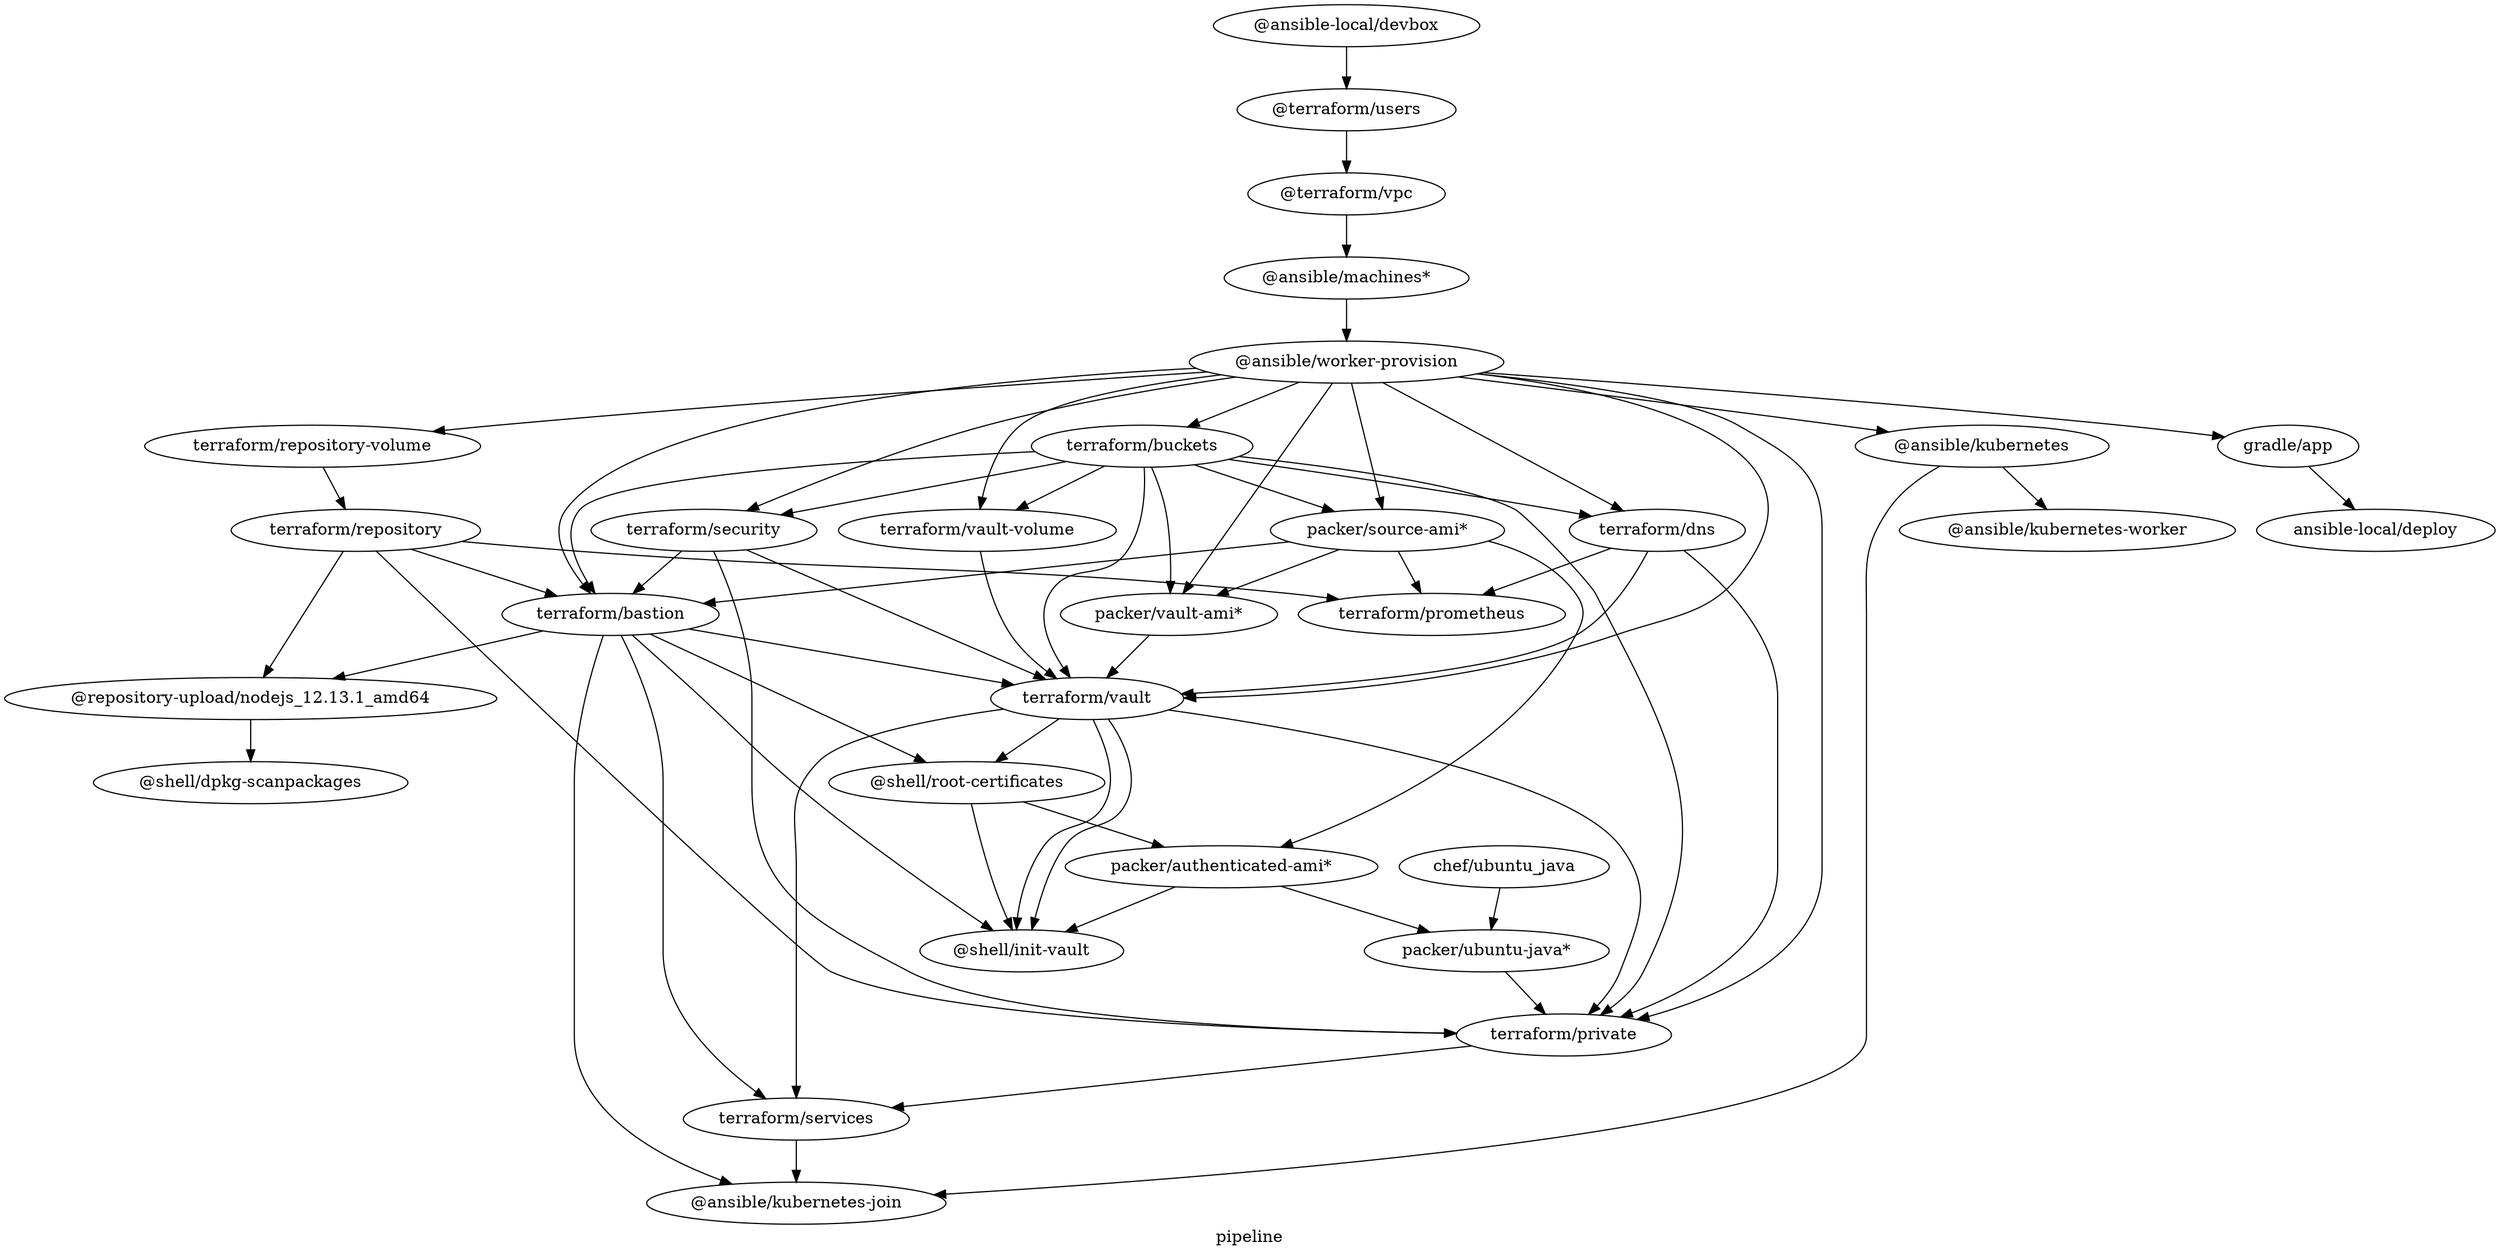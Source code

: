 digraph G {
  label="pipeline";
  rankdir=TB;



"packer/source-ami*" -> { "terraform/bastion";
                          "packer/vault-ami*"
                        }

"terraform/bastion" -> "@repository-upload/nodejs_12.13.1_amd64"
"terraform/repository" -> "@repository-upload/nodejs_12.13.1_amd64"

"@repository-upload/nodejs_12.13.1_amd64" -> "@shell/dpkg-scanpackages"

"terraform/bastion" -> "@ansible/kubernetes-join";
"terraform/services" -> "@ansible/kubernetes-join";
"@ansible/kubernetes" -> "@ansible/kubernetes-join";

"@ansible/worker-provision" -> "terraform/repository-volume" -> "terraform/repository";

"terraform/repository" -> {
  "terraform/bastion";
  "terraform/private";
  "terraform/prometheus";
}

"gradle/app" -> "ansible-local/deploy";
"@ansible/kubernetes" -> "@ansible/kubernetes-worker";
"@ansible/worker-provision" -> {
  "gradle/app";
  "@ansible/kubernetes";
  "terraform/buckets";
  "terraform/vault";
  "terraform/dns";
  "terraform/bastion";
  "terraform/vault-volume";
  "packer/source-ami*";
  "terraform/security";
  "terraform/private";
  "packer/vault-ami*"
}

"terraform/buckets" -> {
  "terraform/vault";
  "terraform/dns";
  "terraform/bastion";
  "terraform/vault-volume";
  "packer/source-ami*";
  "terraform/security";
  "terraform/private";
  "packer/vault-ami*"
}

"packer/vault-ami*" -> "terraform/vault"

"@terraform/vpc" -> "@ansible/machines*" -> "@ansible/worker-provision"

"terraform/vault" -> "terraform/private";

{ "terraform/vault";
"terraform/bastion";
"terraform/private"; } -> "terraform/services";

"terraform/vault-volume" -> "terraform/vault";

 "terraform/dns" -> "terraform/private";
 "terraform/dns" -> "terraform/vault";

"terraform/security" -> "terraform/vault"

"terraform/security" -> "terraform/bastion";
"terraform/security" -> "terraform/private";

"chef/ubuntu_java" -> "packer/ubuntu-java*";

"@ansible-local/devbox" -> "@terraform/users" -> "@terraform/vpc";

"terraform/bastion" -> "@shell/root-certificates";

"terraform/vault" -> "@shell/root-certificates";
"terraform/bastion" -> "terraform/vault";

"terraform/bastion" -> "@shell/init-vault";
"terraform/vault" -> "@shell/init-vault";

"@shell/root-certificates" -> "packer/authenticated-ami*";

"packer/ubuntu-java*" -> "terraform/private";

"packer/source-ami*" -> "packer/authenticated-ami*";
"packer/authenticated-ami*" -> "packer/ubuntu-java*";
"packer/authenticated-ami*" -> "@shell/init-vault";
"@shell/root-certificates" -> "@shell/init-vault";

"terraform/vault" -> "@shell/init-vault";

 "terraform/dns" -> "terraform/prometheus";
 "packer/source-ami*" -> "terraform/prometheus";
}
